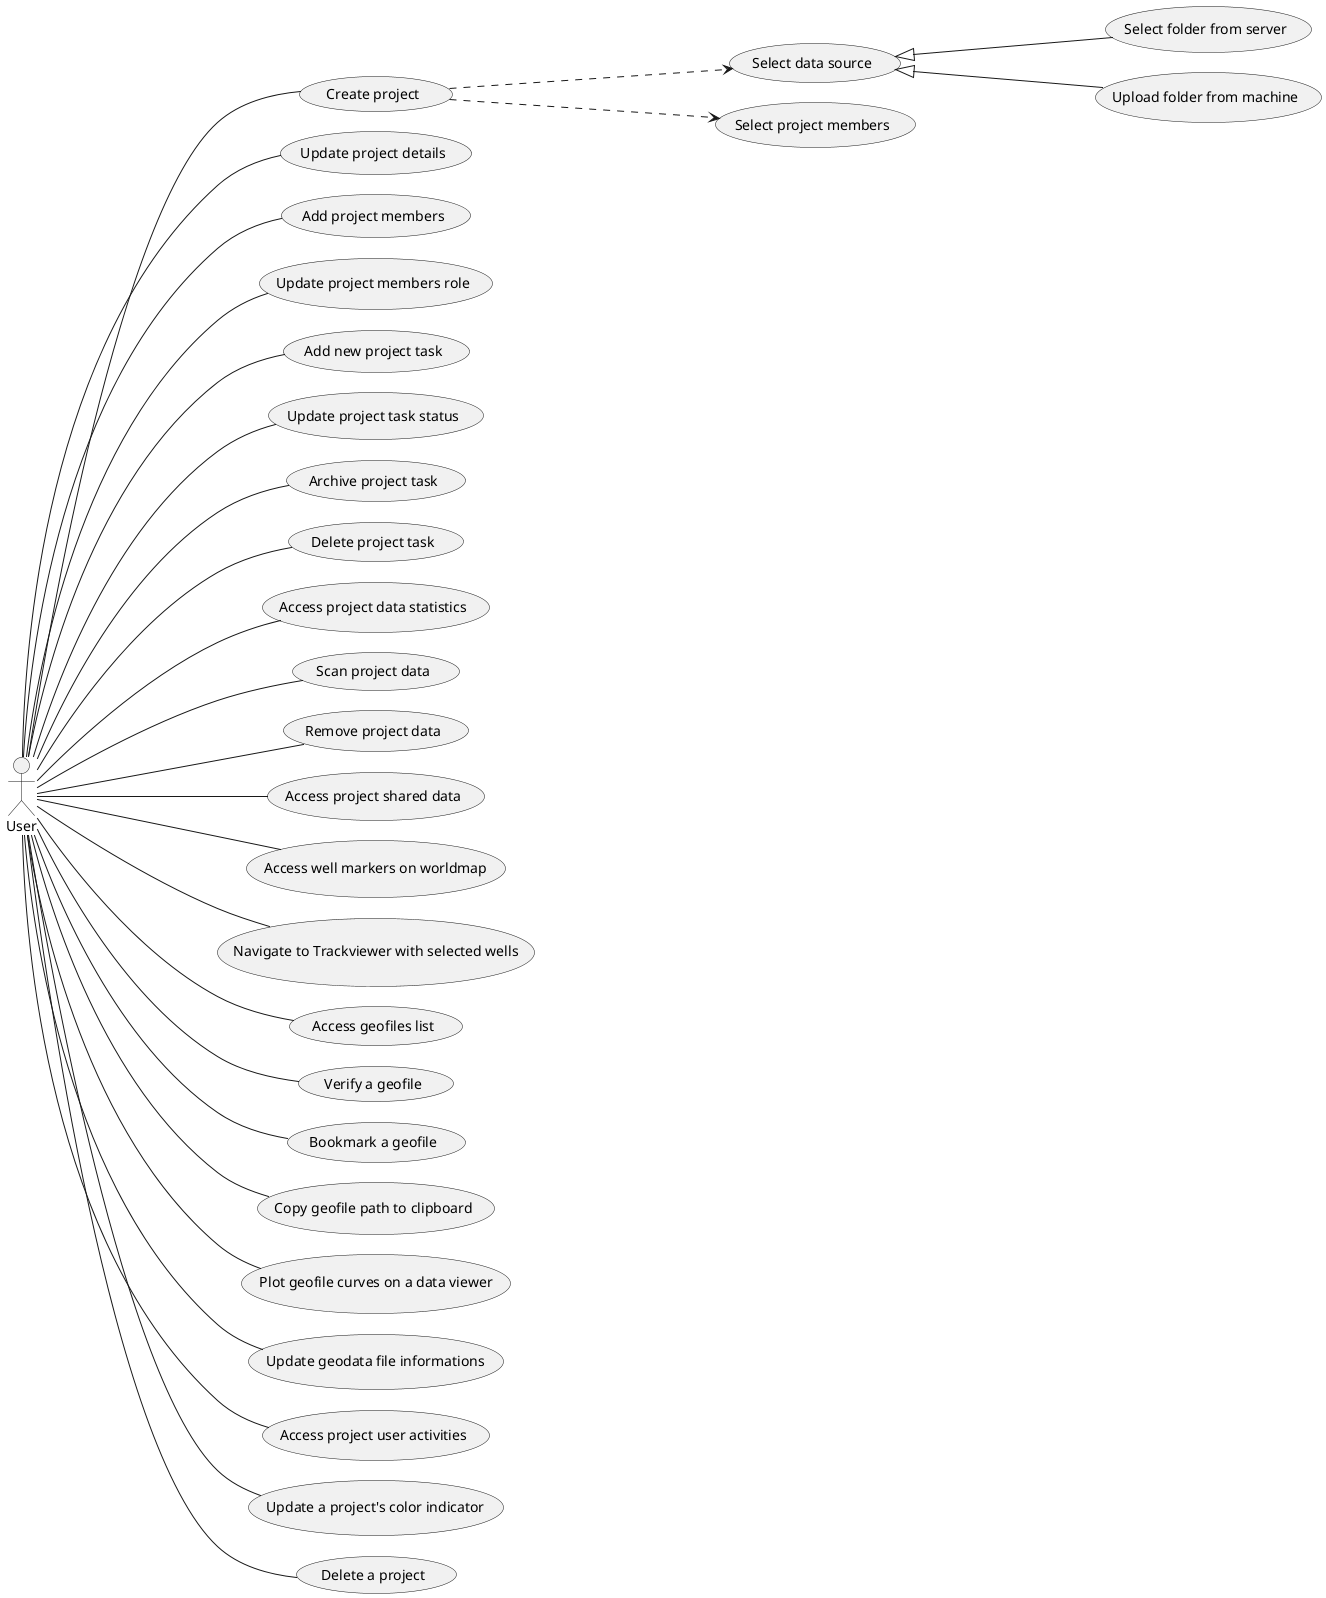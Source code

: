 @startuml global use case diagram
left to right direction

skinparam nodesep 20
skinparam ranksep 180

actor "User" as u
usecase  "Create project" as uc10
usecase  "Select data source" as uc11
usecase  "Select folder from server" as uc12
usecase  "Upload folder from machine" as uc13
usecase  "Select project members" as uc14


usecase "Update project details" as uc20

'usecase "Manage project members" as uc30
usecase "Add project members" as 31
usecase "Update project members role" as 32

'usecase "Manage project tasks" as uc40
usecase "Add new project task" as uc41
usecase "Update project task status" as uc42
usecase "Archive project task" as uc43
usecase "Delete project task" as uc44

usecase "Access project data statistics" as uc50

'usecase "Manage project data" as uc60
usecase "Scan project data" as uc61
usecase "Remove project data" as uc62

usecase "Access project shared data" as uc70

'usecase "Map geo data" as uc80
usecase "Access well markers on worldmap" as uc81
usecase "Navigate to Trackviewer with selected wells" as uc82

usecase "Access geofiles list" as uc90

'usecase "Manage geofile details" as uc100
usecase "Verify a geofile" as uc101
usecase "Bookmark a geofile" as uc102
usecase "Copy geofile path to clipboard" as uc103
usecase "Plot geofile curves on a data viewer" as uc104
usecase "Update geodata file informations" as uc105

usecase "Access project user activities" as uc110

'usecase "Manage a project" as uc120
usecase "Update a project's color indicator" as uc121
usecase "Delete a project" as uc122


u -- uc10
uc10 ..> uc11
uc11 <|-- uc13
uc11 <|-- uc12
uc10 ..> uc14

u -- uc20
'u -- uc30
u -- 31
u -- 32
'u -- uc40
u -- uc41
u -- uc42
u -- uc43
u -- uc44
u -- uc50
'u -- uc60
u -- uc61
u -- uc62
u -- uc70
'u -- uc80
u -- uc81
u -- uc82
u -- uc90
u -- uc101
u -- uc102
u -- uc103
u -- uc104
u -- uc105
'u -- uc100
u -- uc110
'u -- uc120
u -- uc121
u -- uc122


@enduml

''' uc2

' @startuml global use case diagram2
' left to right direction

' skinparam nodesep 20
' skinparam ranksep 180

' actor "User" as u



' usecase  "Create project" as uc30
' usecase  "Select data source" as uc31
' usecase  "Select folder from server" as uc32
' usecase  "Upload folder from machine" as uc33
' usecase  "Select project members" as uc34


' usecase  "Manage data " as uc40
' usecase  "Scan data " as uc41
' usecase  "Clear data " as uc42


' usecase  "Manage geofile " as uc50
' usecase  "Plot geofile " as uc55

' usecase  "Map geodata" as uc60

' usecase  "Manage project" as uc80


' usecase  "Manage project details" as uc90


' usecase  "Manage project members" as uc100


' usecase  "Manage project tasks" as uc110





' u -- uc30
' uc30 ..> uc31
' uc31 <|-- uc33
' uc31 <|-- uc32
' uc30 ..> uc34




' u -- uc40


' u -- uc50


' u -- uc55


' u -- uc60


' u -- uc80


' u -- uc90


' @enduml


' EXTEND
' @startuml
' :Main Admin: as Admin
' (Use the application) as (Use)

' User <|-- Admin
' (Start) <|-- (Use)

' @enduml

' INCLUDES ARROW
' @startuml
' (Use case 1) <.. :user:
' (Use case 2) <- :user:
' @enduml

